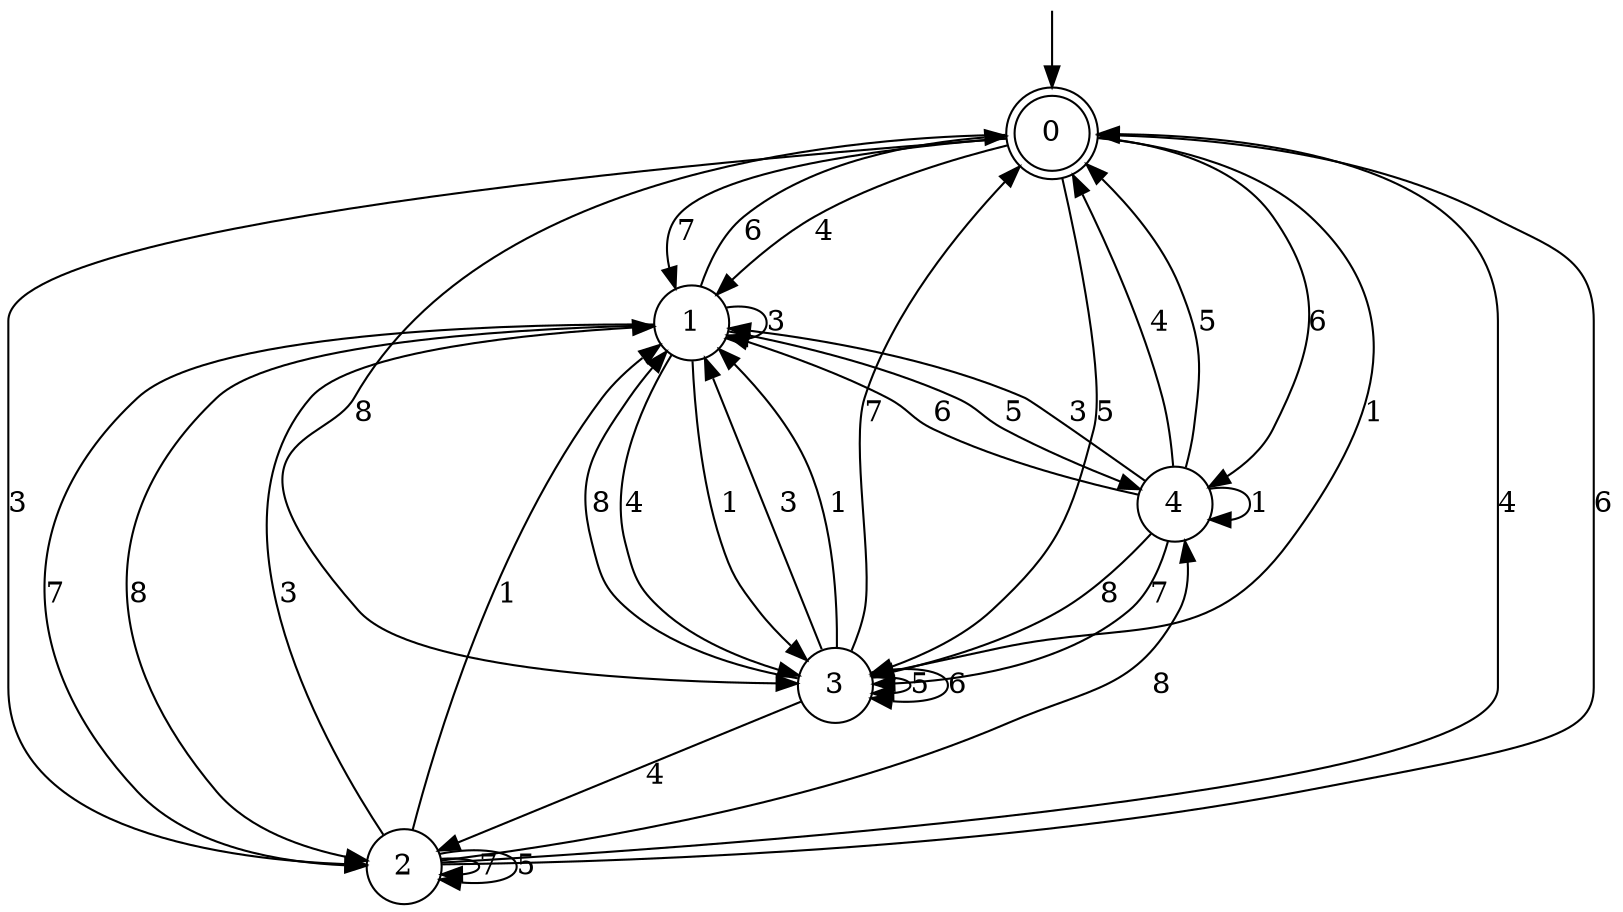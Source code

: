 digraph g {

	s0 [shape="doublecircle" label="0"];
	s1 [shape="circle" label="1"];
	s2 [shape="circle" label="2"];
	s3 [shape="circle" label="3"];
	s4 [shape="circle" label="4"];
	s0 -> s1 [label="4"];
	s0 -> s2 [label="3"];
	s0 -> s1 [label="7"];
	s0 -> s3 [label="5"];
	s0 -> s3 [label="1"];
	s0 -> s3 [label="8"];
	s0 -> s4 [label="6"];
	s1 -> s3 [label="4"];
	s1 -> s1 [label="3"];
	s1 -> s2 [label="7"];
	s1 -> s4 [label="5"];
	s1 -> s3 [label="1"];
	s1 -> s2 [label="8"];
	s1 -> s0 [label="6"];
	s2 -> s0 [label="4"];
	s2 -> s1 [label="3"];
	s2 -> s2 [label="7"];
	s2 -> s2 [label="5"];
	s2 -> s1 [label="1"];
	s2 -> s4 [label="8"];
	s2 -> s0 [label="6"];
	s3 -> s2 [label="4"];
	s3 -> s1 [label="3"];
	s3 -> s0 [label="7"];
	s3 -> s3 [label="5"];
	s3 -> s1 [label="1"];
	s3 -> s1 [label="8"];
	s3 -> s3 [label="6"];
	s4 -> s0 [label="4"];
	s4 -> s1 [label="3"];
	s4 -> s3 [label="7"];
	s4 -> s0 [label="5"];
	s4 -> s4 [label="1"];
	s4 -> s3 [label="8"];
	s4 -> s1 [label="6"];

__start0 [label="" shape="none" width="0" height="0"];
__start0 -> s0;

}
